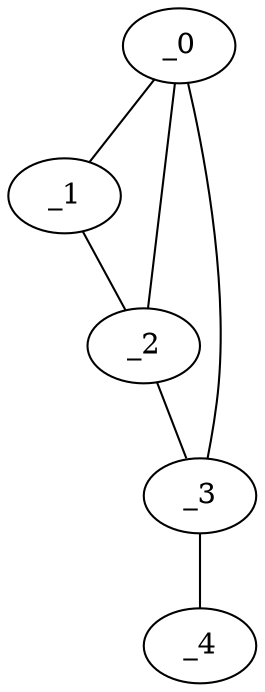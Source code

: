 graph NP1_0143 {
	_0	 [x="0.569233",
		y="2.96819"];
	_1	 [x="2.20703",
		y="1.25537"];
	_0 -- _1;
	_2	 [x="1.8406",
		y="2.7291"];
	_0 -- _2;
	_3	 [x="0.7",
		y="0.59"];
	_0 -- _3;
	_1 -- _2;
	_2 -- _3;
	_4	 [x="2.20109",
		y="2.84806"];
	_3 -- _4;
}
